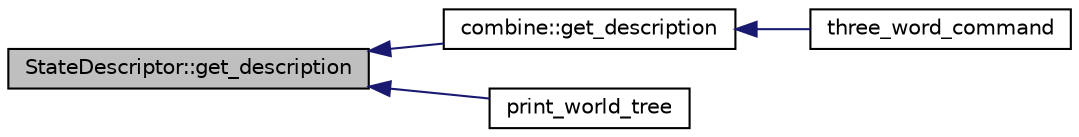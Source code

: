 digraph G
{
  edge [fontname="Helvetica",fontsize="10",labelfontname="Helvetica",labelfontsize="10"];
  node [fontname="Helvetica",fontsize="10",shape=record];
  rankdir="LR";
  Node1 [label="StateDescriptor::get_description",height=0.2,width=0.4,color="black", fillcolor="grey75", style="filled" fontcolor="black"];
  Node1 -> Node2 [dir="back",color="midnightblue",fontsize="10",style="solid",fontname="Helvetica"];
  Node2 [label="combine::get_description",height=0.2,width=0.4,color="black", fillcolor="white", style="filled",URL="$classcombine.html#afc2afe2513d348d4c1eb8976c889f013"];
  Node2 -> Node3 [dir="back",color="midnightblue",fontsize="10",style="solid",fontname="Helvetica"];
  Node3 [label="three_word_command",height=0.2,width=0.4,color="black", fillcolor="white", style="filled",URL="$main_8cpp.html#a47fd8dc4fa23701e1d3c6d9c33f9f675"];
  Node1 -> Node4 [dir="back",color="midnightblue",fontsize="10",style="solid",fontname="Helvetica"];
  Node4 [label="print_world_tree",height=0.2,width=0.4,color="black", fillcolor="white", style="filled",URL="$main_8cpp.html#a375accd99cb784704a708e4a3c20e2be"];
}

